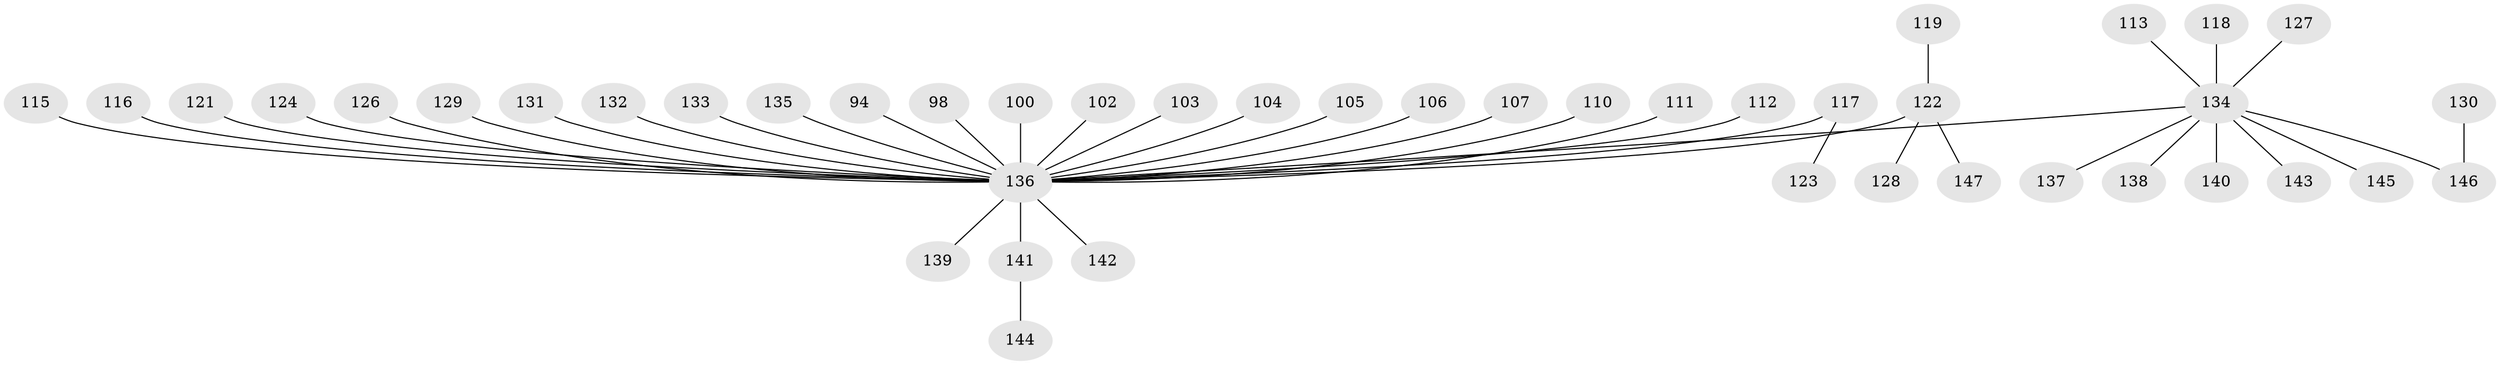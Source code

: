 // original degree distribution, {6: 0.027210884353741496, 5: 0.04081632653061224, 3: 0.1360544217687075, 2: 0.2108843537414966, 4: 0.05442176870748299, 1: 0.5238095238095238, 7: 0.006802721088435374}
// Generated by graph-tools (version 1.1) at 2025/55/03/04/25 21:55:54]
// undirected, 44 vertices, 43 edges
graph export_dot {
graph [start="1"]
  node [color=gray90,style=filled];
  94;
  98;
  100;
  102;
  103;
  104;
  105;
  106;
  107;
  110;
  111;
  112;
  113;
  115;
  116;
  117;
  118;
  119;
  121;
  122 [super="+76+101+109"];
  123;
  124;
  126;
  127;
  128;
  129;
  130 [super="+54"];
  131;
  132;
  133;
  134 [super="+87+120"];
  135;
  136 [super="+46+81+77+66+84+89+114+65+72+79+83+86+88"];
  137;
  138;
  139;
  140;
  141;
  142;
  143;
  144;
  145;
  146 [super="+24+125"];
  147;
  94 -- 136;
  98 -- 136;
  100 -- 136;
  102 -- 136;
  103 -- 136;
  104 -- 136;
  105 -- 136;
  106 -- 136;
  107 -- 136;
  110 -- 136;
  111 -- 136;
  112 -- 136;
  113 -- 134;
  115 -- 136;
  116 -- 136;
  117 -- 123;
  117 -- 136;
  118 -- 134;
  119 -- 122;
  121 -- 136;
  122 -- 128;
  122 -- 147;
  122 -- 136;
  124 -- 136;
  126 -- 136;
  127 -- 134;
  129 -- 136;
  130 -- 146;
  131 -- 136;
  132 -- 136;
  133 -- 136;
  134 -- 136;
  134 -- 138;
  134 -- 140;
  134 -- 143;
  134 -- 145;
  134 -- 146;
  134 -- 137;
  135 -- 136;
  136 -- 139;
  136 -- 141;
  136 -- 142;
  141 -- 144;
}
